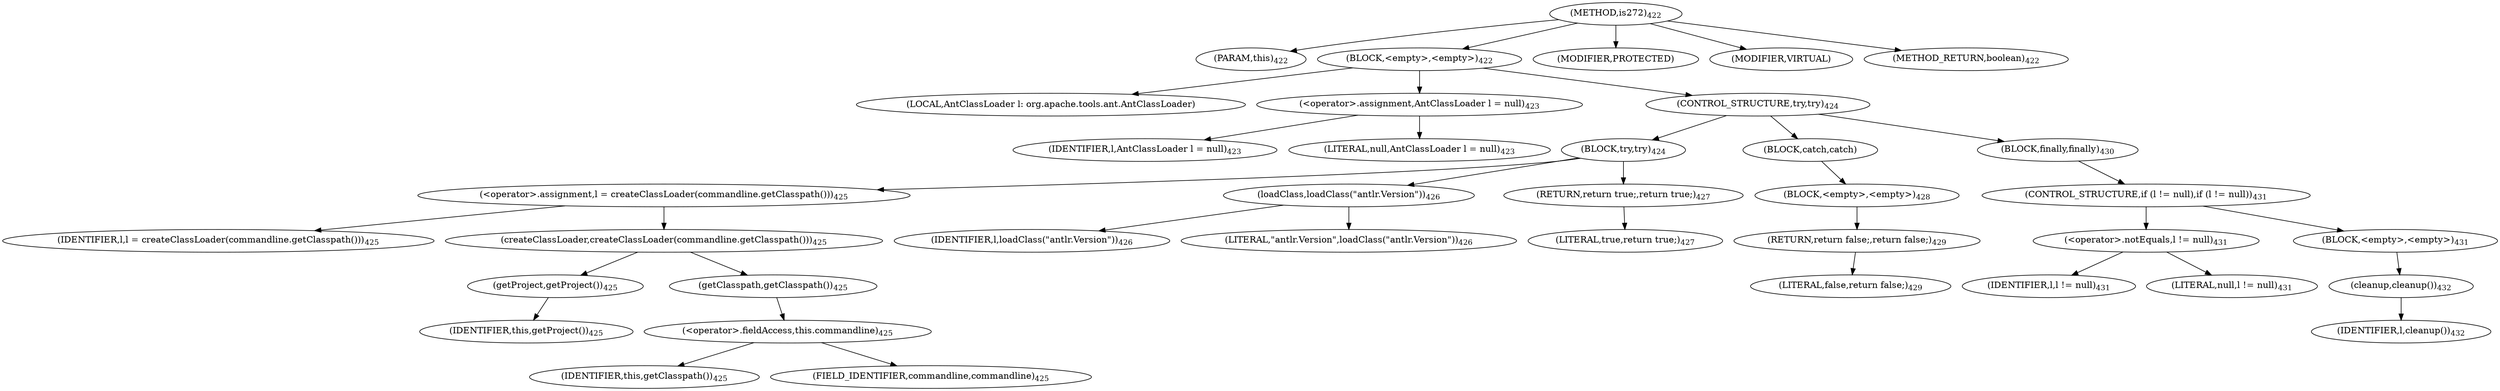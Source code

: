 digraph "is272" {  
"971" [label = <(METHOD,is272)<SUB>422</SUB>> ]
"54" [label = <(PARAM,this)<SUB>422</SUB>> ]
"972" [label = <(BLOCK,&lt;empty&gt;,&lt;empty&gt;)<SUB>422</SUB>> ]
"973" [label = <(LOCAL,AntClassLoader l: org.apache.tools.ant.AntClassLoader)> ]
"974" [label = <(&lt;operator&gt;.assignment,AntClassLoader l = null)<SUB>423</SUB>> ]
"975" [label = <(IDENTIFIER,l,AntClassLoader l = null)<SUB>423</SUB>> ]
"976" [label = <(LITERAL,null,AntClassLoader l = null)<SUB>423</SUB>> ]
"977" [label = <(CONTROL_STRUCTURE,try,try)<SUB>424</SUB>> ]
"978" [label = <(BLOCK,try,try)<SUB>424</SUB>> ]
"979" [label = <(&lt;operator&gt;.assignment,l = createClassLoader(commandline.getClasspath()))<SUB>425</SUB>> ]
"980" [label = <(IDENTIFIER,l,l = createClassLoader(commandline.getClasspath()))<SUB>425</SUB>> ]
"981" [label = <(createClassLoader,createClassLoader(commandline.getClasspath()))<SUB>425</SUB>> ]
"982" [label = <(getProject,getProject())<SUB>425</SUB>> ]
"53" [label = <(IDENTIFIER,this,getProject())<SUB>425</SUB>> ]
"983" [label = <(getClasspath,getClasspath())<SUB>425</SUB>> ]
"984" [label = <(&lt;operator&gt;.fieldAccess,this.commandline)<SUB>425</SUB>> ]
"985" [label = <(IDENTIFIER,this,getClasspath())<SUB>425</SUB>> ]
"986" [label = <(FIELD_IDENTIFIER,commandline,commandline)<SUB>425</SUB>> ]
"987" [label = <(loadClass,loadClass(&quot;antlr.Version&quot;))<SUB>426</SUB>> ]
"988" [label = <(IDENTIFIER,l,loadClass(&quot;antlr.Version&quot;))<SUB>426</SUB>> ]
"989" [label = <(LITERAL,&quot;antlr.Version&quot;,loadClass(&quot;antlr.Version&quot;))<SUB>426</SUB>> ]
"990" [label = <(RETURN,return true;,return true;)<SUB>427</SUB>> ]
"991" [label = <(LITERAL,true,return true;)<SUB>427</SUB>> ]
"992" [label = <(BLOCK,catch,catch)> ]
"993" [label = <(BLOCK,&lt;empty&gt;,&lt;empty&gt;)<SUB>428</SUB>> ]
"994" [label = <(RETURN,return false;,return false;)<SUB>429</SUB>> ]
"995" [label = <(LITERAL,false,return false;)<SUB>429</SUB>> ]
"996" [label = <(BLOCK,finally,finally)<SUB>430</SUB>> ]
"997" [label = <(CONTROL_STRUCTURE,if (l != null),if (l != null))<SUB>431</SUB>> ]
"998" [label = <(&lt;operator&gt;.notEquals,l != null)<SUB>431</SUB>> ]
"999" [label = <(IDENTIFIER,l,l != null)<SUB>431</SUB>> ]
"1000" [label = <(LITERAL,null,l != null)<SUB>431</SUB>> ]
"1001" [label = <(BLOCK,&lt;empty&gt;,&lt;empty&gt;)<SUB>431</SUB>> ]
"1002" [label = <(cleanup,cleanup())<SUB>432</SUB>> ]
"1003" [label = <(IDENTIFIER,l,cleanup())<SUB>432</SUB>> ]
"1004" [label = <(MODIFIER,PROTECTED)> ]
"1005" [label = <(MODIFIER,VIRTUAL)> ]
"1006" [label = <(METHOD_RETURN,boolean)<SUB>422</SUB>> ]
  "971" -> "54" 
  "971" -> "972" 
  "971" -> "1004" 
  "971" -> "1005" 
  "971" -> "1006" 
  "972" -> "973" 
  "972" -> "974" 
  "972" -> "977" 
  "974" -> "975" 
  "974" -> "976" 
  "977" -> "978" 
  "977" -> "992" 
  "977" -> "996" 
  "978" -> "979" 
  "978" -> "987" 
  "978" -> "990" 
  "979" -> "980" 
  "979" -> "981" 
  "981" -> "982" 
  "981" -> "983" 
  "982" -> "53" 
  "983" -> "984" 
  "984" -> "985" 
  "984" -> "986" 
  "987" -> "988" 
  "987" -> "989" 
  "990" -> "991" 
  "992" -> "993" 
  "993" -> "994" 
  "994" -> "995" 
  "996" -> "997" 
  "997" -> "998" 
  "997" -> "1001" 
  "998" -> "999" 
  "998" -> "1000" 
  "1001" -> "1002" 
  "1002" -> "1003" 
}
